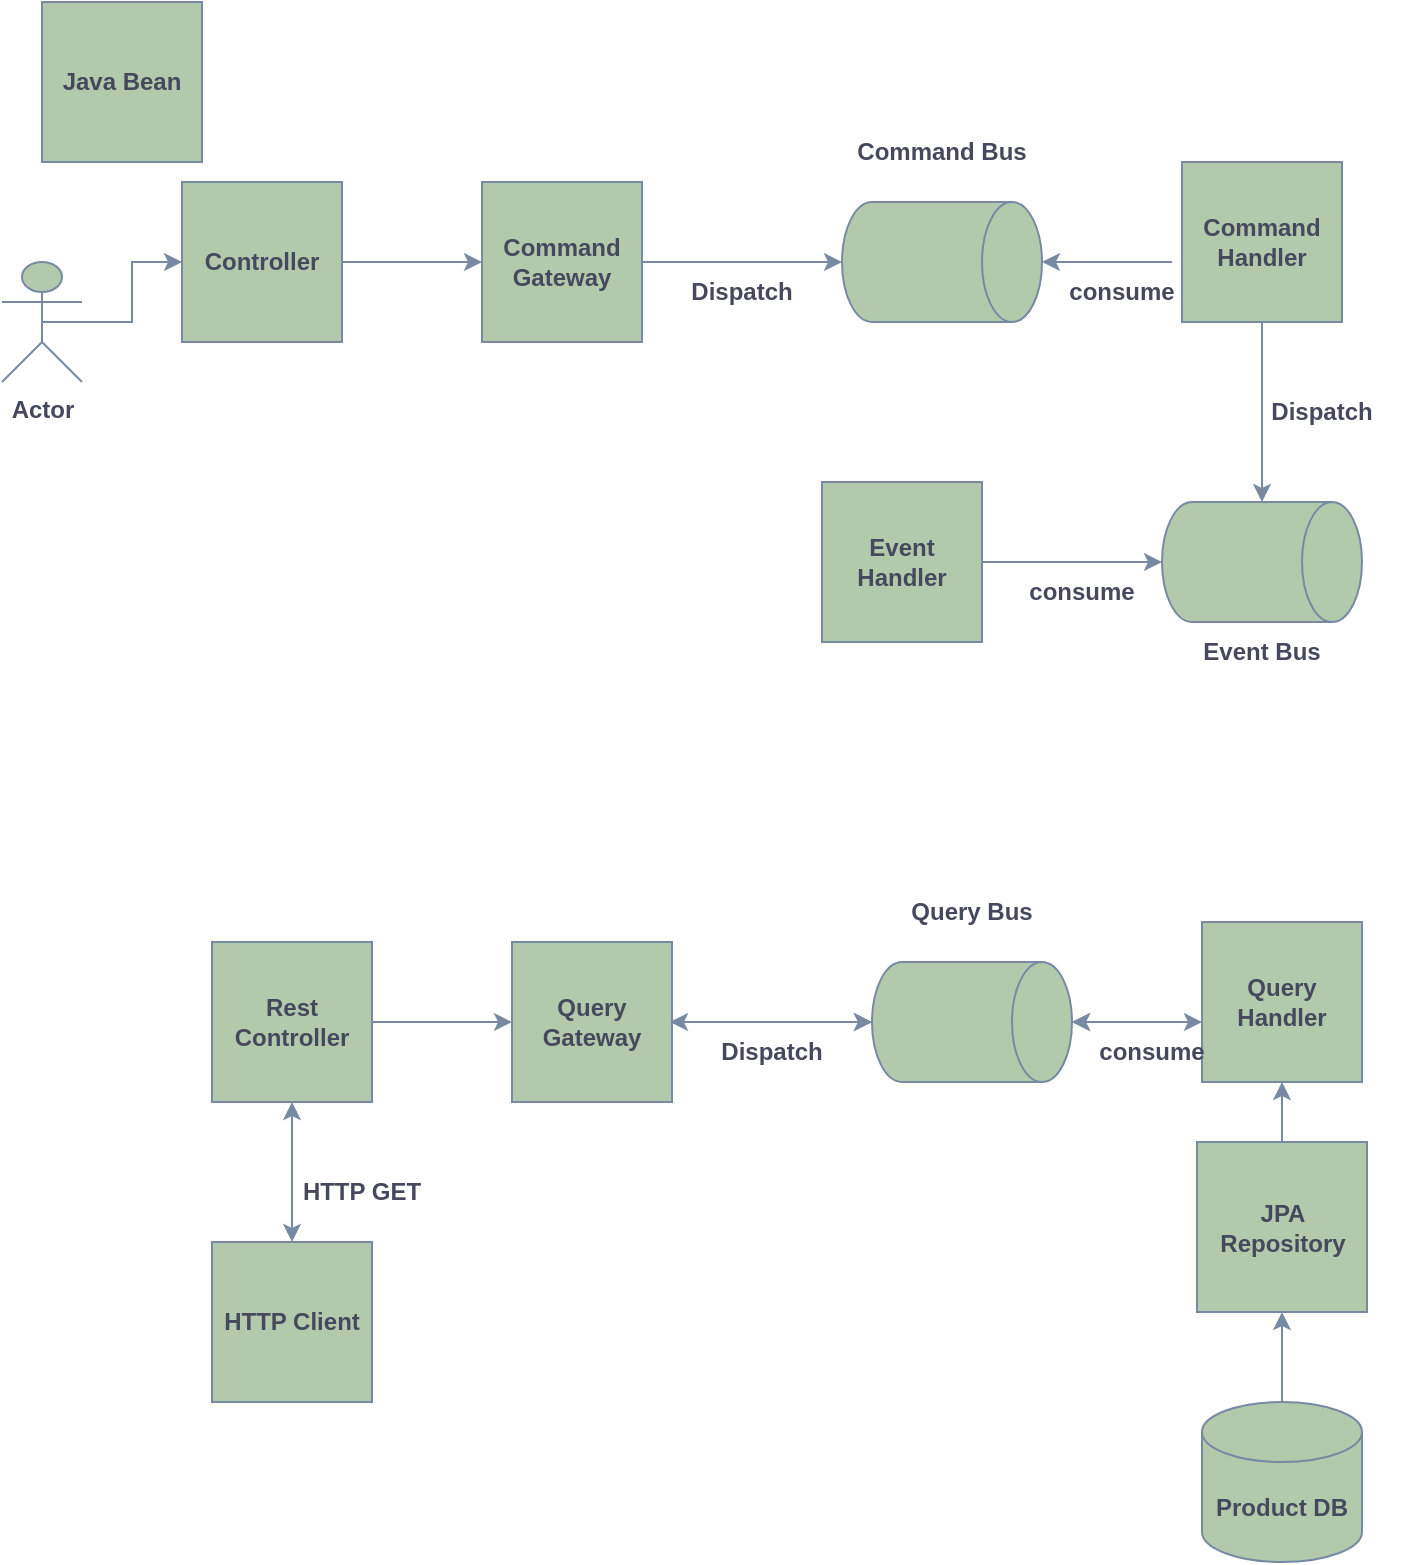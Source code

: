 <mxfile version="21.6.8" type="github">
  <diagram name="Page-1" id="UylE4nt9vGS-XkBwLtvB">
    <mxGraphModel dx="1306" dy="744" grid="1" gridSize="10" guides="1" tooltips="1" connect="1" arrows="1" fold="1" page="1" pageScale="1" pageWidth="827" pageHeight="1169" math="0" shadow="0">
      <root>
        <mxCell id="0" />
        <mxCell id="1" parent="0" />
        <mxCell id="0-XJ6ZV1Iwe7BIil74GJ-9" style="edgeStyle=orthogonalEdgeStyle;rounded=0;orthogonalLoop=1;jettySize=auto;html=1;exitX=-0.062;exitY=0.625;exitDx=0;exitDy=0;exitPerimeter=0;labelBackgroundColor=none;strokeColor=#788AA3;fontColor=default;fontStyle=1" edge="1" parent="1" source="0-XJ6ZV1Iwe7BIil74GJ-8" target="0-XJ6ZV1Iwe7BIil74GJ-5">
          <mxGeometry relative="1" as="geometry" />
        </mxCell>
        <mxCell id="bytqDrpdBHM-UTYLoQuf-11" style="edgeStyle=orthogonalEdgeStyle;rounded=0;orthogonalLoop=1;jettySize=auto;html=1;entryX=0;entryY=0.5;entryDx=0;entryDy=0;labelBackgroundColor=none;strokeColor=#788AA3;fontColor=default;fontStyle=1" parent="1" source="bytqDrpdBHM-UTYLoQuf-1" edge="1" target="0-XJ6ZV1Iwe7BIil74GJ-4">
          <mxGeometry relative="1" as="geometry">
            <mxPoint x="290" y="180" as="targetPoint" />
          </mxGeometry>
        </mxCell>
        <mxCell id="bytqDrpdBHM-UTYLoQuf-1" value="Controller" style="whiteSpace=wrap;html=1;aspect=fixed;labelBackgroundColor=none;fillColor=#B2C9AB;strokeColor=#788AA3;fontColor=#46495D;fontStyle=1" parent="1" vertex="1">
          <mxGeometry x="120" y="140" width="80" height="80" as="geometry" />
        </mxCell>
        <mxCell id="0-XJ6ZV1Iwe7BIil74GJ-1" value="Java Bean&lt;br&gt;" style="whiteSpace=wrap;html=1;aspect=fixed;labelBackgroundColor=none;fillColor=#B2C9AB;strokeColor=#788AA3;fontColor=#46495D;fontStyle=1" vertex="1" parent="1">
          <mxGeometry x="50" y="50" width="80" height="80" as="geometry" />
        </mxCell>
        <mxCell id="0-XJ6ZV1Iwe7BIil74GJ-3" style="edgeStyle=orthogonalEdgeStyle;rounded=0;orthogonalLoop=1;jettySize=auto;html=1;entryX=0;entryY=0.5;entryDx=0;entryDy=0;exitX=0.5;exitY=0.5;exitDx=0;exitDy=0;exitPerimeter=0;labelBackgroundColor=none;strokeColor=#788AA3;fontColor=default;fontStyle=1" edge="1" parent="1" source="0-XJ6ZV1Iwe7BIil74GJ-2" target="bytqDrpdBHM-UTYLoQuf-1">
          <mxGeometry relative="1" as="geometry" />
        </mxCell>
        <mxCell id="0-XJ6ZV1Iwe7BIil74GJ-2" value="Actor" style="shape=umlActor;verticalLabelPosition=bottom;verticalAlign=top;html=1;outlineConnect=0;labelBackgroundColor=none;fillColor=#B2C9AB;strokeColor=#788AA3;fontColor=#46495D;fontStyle=1" vertex="1" parent="1">
          <mxGeometry x="30" y="180" width="40" height="60" as="geometry" />
        </mxCell>
        <mxCell id="0-XJ6ZV1Iwe7BIil74GJ-7" style="edgeStyle=orthogonalEdgeStyle;rounded=0;orthogonalLoop=1;jettySize=auto;html=1;entryX=0.5;entryY=1;entryDx=0;entryDy=0;entryPerimeter=0;labelBackgroundColor=none;strokeColor=#788AA3;fontColor=default;fontStyle=1" edge="1" parent="1" source="0-XJ6ZV1Iwe7BIil74GJ-4" target="0-XJ6ZV1Iwe7BIil74GJ-5">
          <mxGeometry relative="1" as="geometry" />
        </mxCell>
        <mxCell id="0-XJ6ZV1Iwe7BIil74GJ-4" value="Command Gateway" style="whiteSpace=wrap;html=1;aspect=fixed;labelBackgroundColor=none;fillColor=#B2C9AB;strokeColor=#788AA3;fontColor=#46495D;fontStyle=1" vertex="1" parent="1">
          <mxGeometry x="270" y="140" width="80" height="80" as="geometry" />
        </mxCell>
        <mxCell id="0-XJ6ZV1Iwe7BIil74GJ-5" value="" style="shape=cylinder3;whiteSpace=wrap;html=1;boundedLbl=1;backgroundOutline=1;size=15;rotation=90;labelBackgroundColor=none;fillColor=#B2C9AB;strokeColor=#788AA3;fontColor=#46495D;fontStyle=1" vertex="1" parent="1">
          <mxGeometry x="470" y="130" width="60" height="100" as="geometry" />
        </mxCell>
        <mxCell id="0-XJ6ZV1Iwe7BIil74GJ-6" value="Command Bus" style="text;html=1;strokeColor=none;fillColor=none;align=center;verticalAlign=middle;whiteSpace=wrap;rounded=0;labelBackgroundColor=none;fontColor=#46495D;fontStyle=1" vertex="1" parent="1">
          <mxGeometry x="450" y="110" width="100" height="30" as="geometry" />
        </mxCell>
        <mxCell id="0-XJ6ZV1Iwe7BIil74GJ-13" style="edgeStyle=orthogonalEdgeStyle;rounded=0;orthogonalLoop=1;jettySize=auto;html=1;entryX=0;entryY=0.5;entryDx=0;entryDy=0;entryPerimeter=0;labelBackgroundColor=none;strokeColor=#788AA3;fontColor=default;fontStyle=1" edge="1" parent="1" source="0-XJ6ZV1Iwe7BIil74GJ-8" target="0-XJ6ZV1Iwe7BIil74GJ-12">
          <mxGeometry relative="1" as="geometry" />
        </mxCell>
        <mxCell id="0-XJ6ZV1Iwe7BIil74GJ-8" value="Command Handler" style="whiteSpace=wrap;html=1;aspect=fixed;labelBackgroundColor=none;fillColor=#B2C9AB;strokeColor=#788AA3;fontColor=#46495D;fontStyle=1" vertex="1" parent="1">
          <mxGeometry x="620" y="130" width="80" height="80" as="geometry" />
        </mxCell>
        <mxCell id="0-XJ6ZV1Iwe7BIil74GJ-10" value="Dispatch" style="text;html=1;strokeColor=none;fillColor=none;align=center;verticalAlign=middle;whiteSpace=wrap;rounded=0;labelBackgroundColor=none;fontColor=#46495D;fontStyle=1" vertex="1" parent="1">
          <mxGeometry x="350" y="180" width="100" height="30" as="geometry" />
        </mxCell>
        <mxCell id="0-XJ6ZV1Iwe7BIil74GJ-11" value="consume" style="text;html=1;strokeColor=none;fillColor=none;align=center;verticalAlign=middle;whiteSpace=wrap;rounded=0;labelBackgroundColor=none;fontColor=#46495D;fontStyle=1" vertex="1" parent="1">
          <mxGeometry x="540" y="180" width="100" height="30" as="geometry" />
        </mxCell>
        <mxCell id="0-XJ6ZV1Iwe7BIil74GJ-12" value="" style="shape=cylinder3;whiteSpace=wrap;html=1;boundedLbl=1;backgroundOutline=1;size=15;rotation=90;labelBackgroundColor=none;fillColor=#B2C9AB;strokeColor=#788AA3;fontColor=#46495D;fontStyle=1" vertex="1" parent="1">
          <mxGeometry x="630" y="280" width="60" height="100" as="geometry" />
        </mxCell>
        <mxCell id="0-XJ6ZV1Iwe7BIil74GJ-15" value="" style="edgeStyle=orthogonalEdgeStyle;rounded=0;orthogonalLoop=1;jettySize=auto;html=1;labelBackgroundColor=none;strokeColor=#788AA3;fontColor=default;fontStyle=1" edge="1" parent="1" source="0-XJ6ZV1Iwe7BIil74GJ-14" target="0-XJ6ZV1Iwe7BIil74GJ-12">
          <mxGeometry relative="1" as="geometry" />
        </mxCell>
        <mxCell id="0-XJ6ZV1Iwe7BIil74GJ-14" value="Event &lt;br&gt;Handler" style="whiteSpace=wrap;html=1;aspect=fixed;labelBackgroundColor=none;fillColor=#B2C9AB;strokeColor=#788AA3;fontColor=#46495D;fontStyle=1" vertex="1" parent="1">
          <mxGeometry x="440" y="290" width="80" height="80" as="geometry" />
        </mxCell>
        <mxCell id="0-XJ6ZV1Iwe7BIil74GJ-16" value="Event Bus" style="text;html=1;strokeColor=none;fillColor=none;align=center;verticalAlign=middle;whiteSpace=wrap;rounded=0;labelBackgroundColor=none;fontColor=#46495D;fontStyle=1" vertex="1" parent="1">
          <mxGeometry x="610" y="360" width="100" height="30" as="geometry" />
        </mxCell>
        <mxCell id="0-XJ6ZV1Iwe7BIil74GJ-17" value="Dispatch" style="text;html=1;strokeColor=none;fillColor=none;align=center;verticalAlign=middle;whiteSpace=wrap;rounded=0;labelBackgroundColor=none;fontColor=#46495D;fontStyle=1" vertex="1" parent="1">
          <mxGeometry x="640" y="240" width="100" height="30" as="geometry" />
        </mxCell>
        <mxCell id="0-XJ6ZV1Iwe7BIil74GJ-18" value="consume" style="text;html=1;strokeColor=none;fillColor=none;align=center;verticalAlign=middle;whiteSpace=wrap;rounded=0;labelBackgroundColor=none;fontColor=#46495D;fontStyle=1" vertex="1" parent="1">
          <mxGeometry x="520" y="330" width="100" height="30" as="geometry" />
        </mxCell>
        <mxCell id="0-XJ6ZV1Iwe7BIil74GJ-23" style="edgeStyle=orthogonalEdgeStyle;rounded=0;orthogonalLoop=1;jettySize=auto;html=1;exitX=-0.062;exitY=0.625;exitDx=0;exitDy=0;exitPerimeter=0;labelBackgroundColor=none;strokeColor=#788AA3;fontColor=default;fontStyle=1" edge="1" parent="1" source="0-XJ6ZV1Iwe7BIil74GJ-34" target="0-XJ6ZV1Iwe7BIil74GJ-31">
          <mxGeometry relative="1" as="geometry" />
        </mxCell>
        <mxCell id="0-XJ6ZV1Iwe7BIil74GJ-24" style="edgeStyle=orthogonalEdgeStyle;rounded=0;orthogonalLoop=1;jettySize=auto;html=1;entryX=0;entryY=0.5;entryDx=0;entryDy=0;labelBackgroundColor=none;strokeColor=#788AA3;fontColor=default;fontStyle=1" edge="1" parent="1" source="0-XJ6ZV1Iwe7BIil74GJ-25" target="0-XJ6ZV1Iwe7BIil74GJ-30">
          <mxGeometry relative="1" as="geometry">
            <mxPoint x="305" y="560" as="targetPoint" />
          </mxGeometry>
        </mxCell>
        <mxCell id="0-XJ6ZV1Iwe7BIil74GJ-25" value="Rest&lt;br&gt;Controller" style="whiteSpace=wrap;html=1;aspect=fixed;labelBackgroundColor=none;fillColor=#B2C9AB;strokeColor=#788AA3;fontColor=#46495D;fontStyle=1" vertex="1" parent="1">
          <mxGeometry x="135" y="520" width="80" height="80" as="geometry" />
        </mxCell>
        <mxCell id="0-XJ6ZV1Iwe7BIil74GJ-29" style="edgeStyle=orthogonalEdgeStyle;rounded=0;orthogonalLoop=1;jettySize=auto;html=1;entryX=0.5;entryY=1;entryDx=0;entryDy=0;entryPerimeter=0;labelBackgroundColor=none;strokeColor=#788AA3;fontColor=default;fontStyle=1" edge="1" parent="1" source="0-XJ6ZV1Iwe7BIil74GJ-30" target="0-XJ6ZV1Iwe7BIil74GJ-31">
          <mxGeometry relative="1" as="geometry" />
        </mxCell>
        <mxCell id="0-XJ6ZV1Iwe7BIil74GJ-30" value="Query Gateway" style="whiteSpace=wrap;html=1;aspect=fixed;labelBackgroundColor=none;fillColor=#B2C9AB;strokeColor=#788AA3;fontColor=#46495D;fontStyle=1" vertex="1" parent="1">
          <mxGeometry x="285" y="520" width="80" height="80" as="geometry" />
        </mxCell>
        <mxCell id="0-XJ6ZV1Iwe7BIil74GJ-31" value="" style="shape=cylinder3;whiteSpace=wrap;html=1;boundedLbl=1;backgroundOutline=1;size=15;rotation=90;labelBackgroundColor=none;fillColor=#B2C9AB;strokeColor=#788AA3;fontColor=#46495D;fontStyle=1" vertex="1" parent="1">
          <mxGeometry x="485" y="510" width="60" height="100" as="geometry" />
        </mxCell>
        <mxCell id="0-XJ6ZV1Iwe7BIil74GJ-32" value="Query Bus" style="text;html=1;strokeColor=none;fillColor=none;align=center;verticalAlign=middle;whiteSpace=wrap;rounded=0;labelBackgroundColor=none;fontColor=#46495D;fontStyle=1" vertex="1" parent="1">
          <mxGeometry x="465" y="490" width="100" height="30" as="geometry" />
        </mxCell>
        <mxCell id="0-XJ6ZV1Iwe7BIil74GJ-50" style="edgeStyle=orthogonalEdgeStyle;rounded=0;orthogonalLoop=1;jettySize=auto;html=1;strokeColor=#788AA3;fontColor=#46495D;fillColor=#B2C9AB;exitX=0.5;exitY=0;exitDx=0;exitDy=0;" edge="1" parent="1" source="0-XJ6ZV1Iwe7BIil74GJ-45" target="0-XJ6ZV1Iwe7BIil74GJ-34">
          <mxGeometry relative="1" as="geometry" />
        </mxCell>
        <mxCell id="0-XJ6ZV1Iwe7BIil74GJ-34" value="Query&lt;br&gt;Handler" style="whiteSpace=wrap;html=1;aspect=fixed;labelBackgroundColor=none;fillColor=#B2C9AB;strokeColor=#788AA3;fontColor=#46495D;fontStyle=1" vertex="1" parent="1">
          <mxGeometry x="630" y="510" width="80" height="80" as="geometry" />
        </mxCell>
        <mxCell id="0-XJ6ZV1Iwe7BIil74GJ-35" value="Dispatch" style="text;html=1;strokeColor=none;fillColor=none;align=center;verticalAlign=middle;whiteSpace=wrap;rounded=0;labelBackgroundColor=none;fontColor=#46495D;fontStyle=1" vertex="1" parent="1">
          <mxGeometry x="365" y="560" width="100" height="30" as="geometry" />
        </mxCell>
        <mxCell id="0-XJ6ZV1Iwe7BIil74GJ-36" value="consume" style="text;html=1;strokeColor=none;fillColor=none;align=center;verticalAlign=middle;whiteSpace=wrap;rounded=0;labelBackgroundColor=none;fontColor=#46495D;fontStyle=1" vertex="1" parent="1">
          <mxGeometry x="555" y="560" width="100" height="30" as="geometry" />
        </mxCell>
        <mxCell id="0-XJ6ZV1Iwe7BIil74GJ-55" style="edgeStyle=orthogonalEdgeStyle;rounded=0;orthogonalLoop=1;jettySize=auto;html=1;entryX=0.5;entryY=1;entryDx=0;entryDy=0;strokeColor=#788AA3;fontColor=#46495D;fillColor=#B2C9AB;" edge="1" parent="1" source="0-XJ6ZV1Iwe7BIil74GJ-37" target="0-XJ6ZV1Iwe7BIil74GJ-45">
          <mxGeometry relative="1" as="geometry" />
        </mxCell>
        <mxCell id="0-XJ6ZV1Iwe7BIil74GJ-37" value="Product DB" style="shape=cylinder3;whiteSpace=wrap;html=1;boundedLbl=1;backgroundOutline=1;size=15;rotation=0;labelBackgroundColor=none;fillColor=#B2C9AB;strokeColor=#788AA3;fontColor=#46495D;fontStyle=1" vertex="1" parent="1">
          <mxGeometry x="630" y="750" width="80" height="80" as="geometry" />
        </mxCell>
        <mxCell id="0-XJ6ZV1Iwe7BIil74GJ-45" value="JPA Repository" style="whiteSpace=wrap;html=1;aspect=fixed;labelBackgroundColor=none;fillColor=#B2C9AB;strokeColor=#788AA3;fontColor=#46495D;fontStyle=1" vertex="1" parent="1">
          <mxGeometry x="627.5" y="620" width="85" height="85" as="geometry" />
        </mxCell>
        <mxCell id="0-XJ6ZV1Iwe7BIil74GJ-52" value="" style="endArrow=classic;startArrow=classic;html=1;rounded=0;strokeColor=#788AA3;fontColor=#46495D;fillColor=#B2C9AB;entryX=0.5;entryY=1;entryDx=0;entryDy=0;entryPerimeter=0;" edge="1" parent="1" target="0-XJ6ZV1Iwe7BIil74GJ-31">
          <mxGeometry width="50" height="50" relative="1" as="geometry">
            <mxPoint x="364" y="560" as="sourcePoint" />
            <mxPoint x="414" y="510" as="targetPoint" />
          </mxGeometry>
        </mxCell>
        <mxCell id="0-XJ6ZV1Iwe7BIil74GJ-53" value="" style="endArrow=classic;startArrow=classic;html=1;rounded=0;strokeColor=#788AA3;fontColor=#46495D;fillColor=#B2C9AB;" edge="1" parent="1">
          <mxGeometry width="50" height="50" relative="1" as="geometry">
            <mxPoint x="565" y="560" as="sourcePoint" />
            <mxPoint x="630" y="560" as="targetPoint" />
          </mxGeometry>
        </mxCell>
        <mxCell id="0-XJ6ZV1Iwe7BIil74GJ-56" value="HTTP Client" style="whiteSpace=wrap;html=1;aspect=fixed;labelBackgroundColor=none;fillColor=#B2C9AB;strokeColor=#788AA3;fontColor=#46495D;fontStyle=1" vertex="1" parent="1">
          <mxGeometry x="135" y="670" width="80" height="80" as="geometry" />
        </mxCell>
        <mxCell id="0-XJ6ZV1Iwe7BIil74GJ-58" value="HTTP GET" style="text;html=1;strokeColor=none;fillColor=none;align=center;verticalAlign=middle;whiteSpace=wrap;rounded=0;labelBackgroundColor=none;fontColor=#46495D;fontStyle=1" vertex="1" parent="1">
          <mxGeometry x="160" y="630" width="100" height="30" as="geometry" />
        </mxCell>
        <mxCell id="0-XJ6ZV1Iwe7BIil74GJ-59" value="" style="endArrow=classic;startArrow=classic;html=1;rounded=0;strokeColor=#788AA3;fontColor=#46495D;fillColor=#B2C9AB;entryX=0.5;entryY=0;entryDx=0;entryDy=0;exitX=0.5;exitY=1;exitDx=0;exitDy=0;" edge="1" parent="1" source="0-XJ6ZV1Iwe7BIil74GJ-25" target="0-XJ6ZV1Iwe7BIil74GJ-56">
          <mxGeometry width="50" height="50" relative="1" as="geometry">
            <mxPoint x="150" y="630" as="sourcePoint" />
            <mxPoint x="251" y="630" as="targetPoint" />
          </mxGeometry>
        </mxCell>
      </root>
    </mxGraphModel>
  </diagram>
</mxfile>
